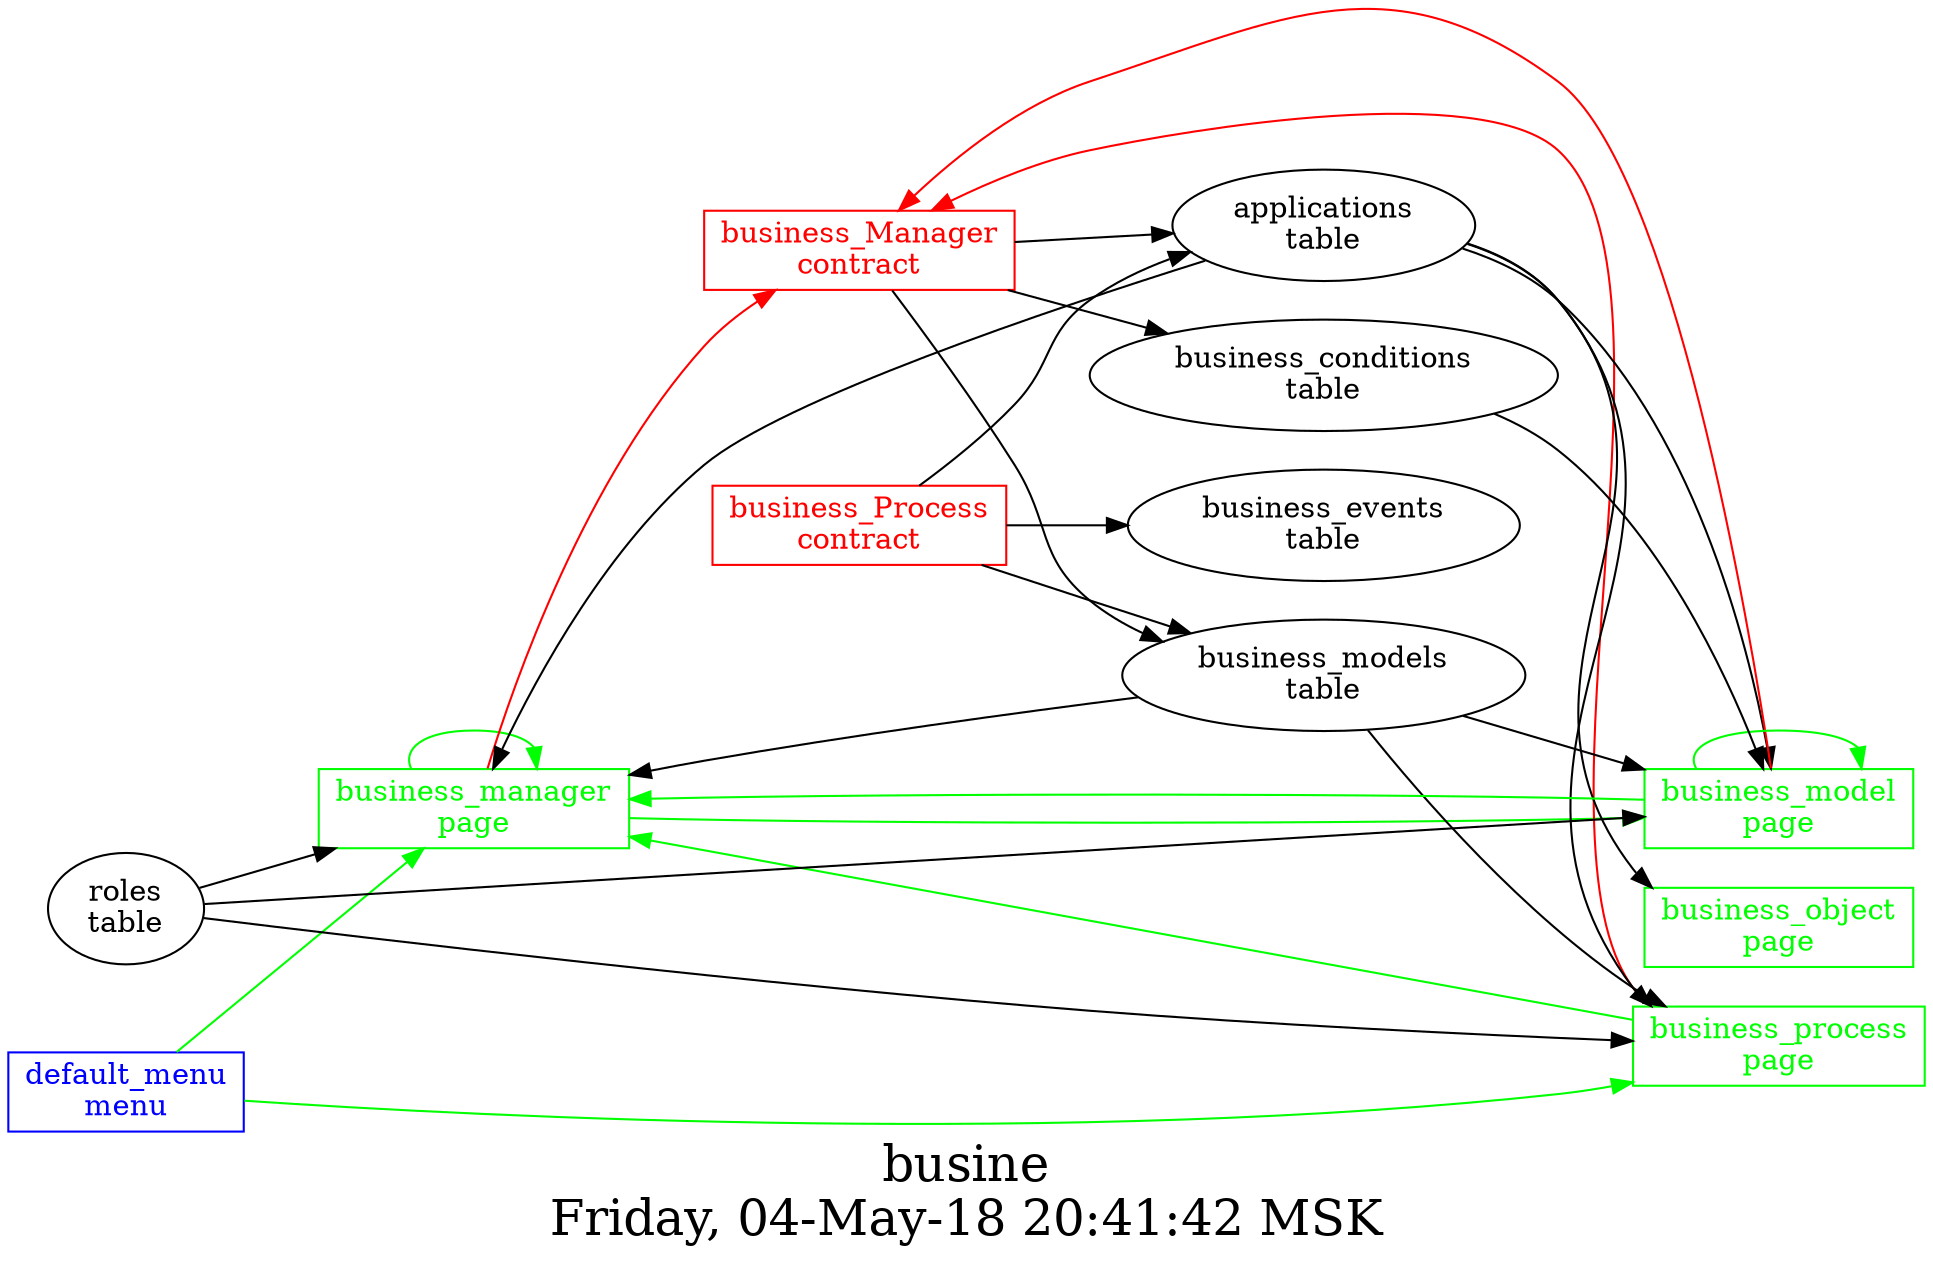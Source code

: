 digraph G {
graph [
  fontsize="24";
  label="busine\nFriday, 04-May-18 20:41:42 MSK";
  nojustify=true;
  ordering=out;
  rankdir=LR;
  size="30";
];
"default_menu\nmenu" -> "business_manager\npage"  [ color=green ]
"default_menu\nmenu" -> "business_process\npage"  [ color=green ]
"default_menu\nmenu" [color=blue, fontcolor=blue, group=menus, shape=record];
"business_manager\npage" -> "business_Manager\ncontract"  [ color=red ]
"applications\ntable" -> "business_manager\npage"  [ color="" ]
"roles\ntable" -> "business_manager\npage"  [ color="" ]
"business_models\ntable" -> "business_manager\npage"  [ color="" ]
"business_manager\npage" -> "business_model\npage"  [ color=green ]
"business_manager\npage" -> "business_manager\npage"  [ color=green ]
"business_manager\npage" [color=green, fontcolor=green, group=pages, shape=record];
"business_model\npage" -> "business_Manager\ncontract"  [ color=red ]
"applications\ntable" -> "business_model\npage"  [ color="" ]
"roles\ntable" -> "business_model\npage"  [ color="" ]
"business_models\ntable" -> "business_model\npage"  [ color="" ]
"business_conditions\ntable" -> "business_model\npage"  [ color="" ]
"business_model\npage" -> "business_model\npage"  [ color=green ]
"business_model\npage" -> "business_manager\npage"  [ color=green ]
"business_model\npage" [color=green, fontcolor=green, group=pages, shape=record];
"applications\ntable" -> "business_object\npage"  [ color="" ]
"business_object\npage" [color=green, fontcolor=green, group=pages, shape=record];
"business_process\npage" -> "business_Manager\ncontract"  [ color=red ]
"applications\ntable" -> "business_process\npage"  [ color="" ]
"roles\ntable" -> "business_process\npage"  [ color="" ]
"business_models\ntable" -> "business_process\npage"  [ color="" ]
"business_process\npage" -> "business_manager\npage"  [ color=green ]
"business_process\npage" [color=green, fontcolor=green, group=pages, shape=record];
"business_Manager\ncontract" -> "applications\ntable"  [ color="" ]
"business_Manager\ncontract" -> "business_conditions\ntable"  [ color="" ]
"business_Manager\ncontract" -> "business_models\ntable"  [ color="" ]
"business_Manager\ncontract" [color=red, fontcolor=red, group=contracts, shape=record];
"business_Process\ncontract" -> "applications\ntable"  [ color="" ]
"business_Process\ncontract" -> "business_events\ntable"  [ color="" ]
"business_Process\ncontract" -> "business_models\ntable"  [ color="" ]
"business_Process\ncontract" [color=red, fontcolor=red, group=contracts, shape=record];
"business_conditions\ntable" [color="", fontcolor="", group=tables, shape=""];
"business_events\ntable" [color="", fontcolor="", group=tables, shape=""];
"business_models\ntable" [color="", fontcolor="", group=tables, shape=""];
}
